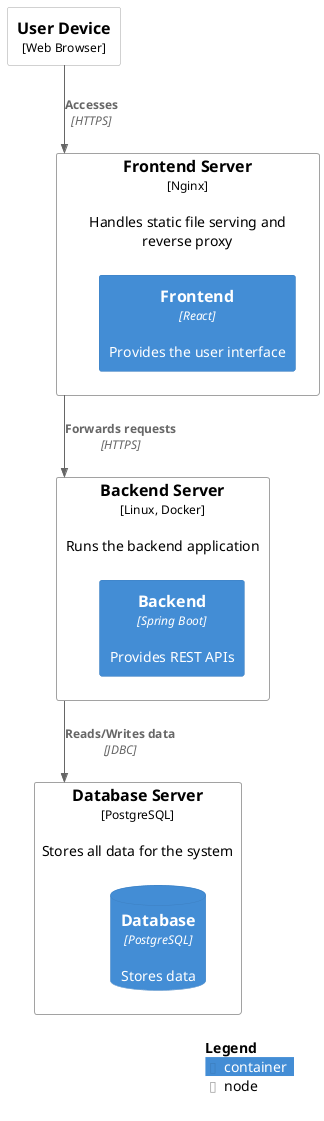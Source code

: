 @startuml
!include <C4/C4_Deployment>

Deployment_Node(userDevice, "User Device", "Web Browser")
Deployment_Node(frontendServer, "Frontend Server", "Nginx", "Handles static file serving and reverse proxy") {
  Container(frontendContainer, "Frontend", "React", "Provides the user interface") 
}
Deployment_Node(backendServer, "Backend Server", "Linux, Docker", "Runs the backend application") {
  Container(backendContainer, "Backend", "Spring Boot", "Provides REST APIs")
}
Deployment_Node(databaseServer, "Database Server", "PostgreSQL", "Stores all data for the system") {
  ContainerDb(databaseContainer, "Database", "PostgreSQL", "Stores data") 
}

Rel(userDevice, frontendServer, "Accesses", "HTTPS")
Rel(frontendServer, backendServer, "Forwards requests", "HTTPS")
Rel(backendServer, databaseServer, "Reads/Writes data", "JDBC") 

SHOW_LEGEND()
@enduml